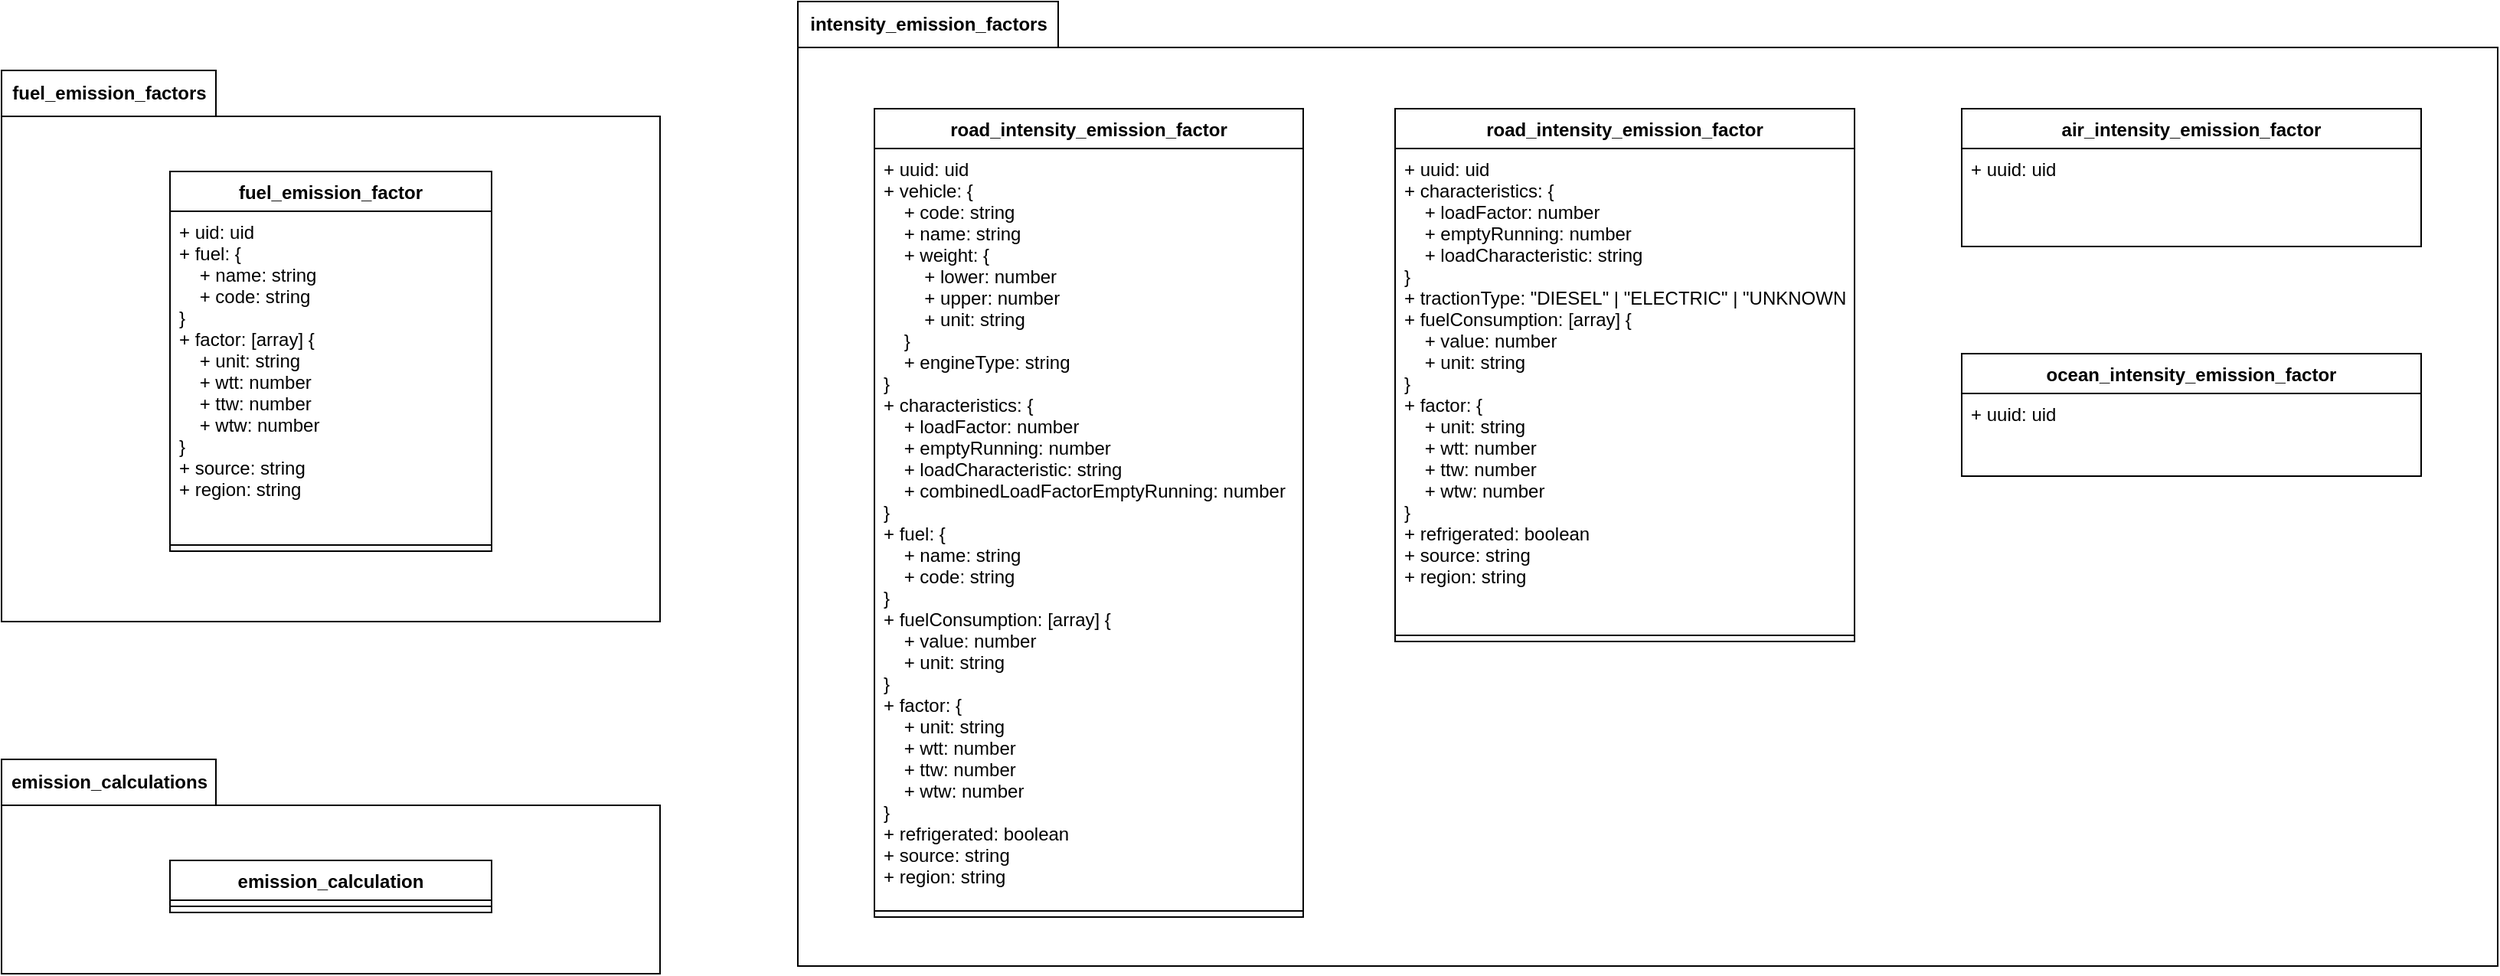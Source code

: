 <mxfile version="22.0.0" type="device">
  <diagram id="C5RBs43oDa-KdzZeNtuy" name="Page-1">
    <mxGraphModel dx="1430" dy="766" grid="1" gridSize="10" guides="1" tooltips="1" connect="1" arrows="1" fold="1" page="1" pageScale="1" pageWidth="1169" pageHeight="827" math="0" shadow="0">
      <root>
        <mxCell id="WIyWlLk6GJQsqaUBKTNV-0" />
        <mxCell id="WIyWlLk6GJQsqaUBKTNV-1" parent="WIyWlLk6GJQsqaUBKTNV-0" />
        <mxCell id="uOMRUYrI1pACzMCdl_Fx-10" value="fuel_emission_factors" style="shape=folder;fontStyle=1;tabWidth=140;tabHeight=30;tabPosition=left;html=1;boundedLbl=1;labelInHeader=1;container=1;collapsible=0;recursiveResize=0;" parent="WIyWlLk6GJQsqaUBKTNV-1" vertex="1">
          <mxGeometry x="60" y="85" width="430" height="360" as="geometry" />
        </mxCell>
        <mxCell id="uOMRUYrI1pACzMCdl_Fx-6" value="fuel_emission_factor" style="swimlane;fontStyle=1;align=center;verticalAlign=top;childLayout=stackLayout;horizontal=1;startSize=26;horizontalStack=0;resizeParent=1;resizeParentMax=0;resizeLast=0;collapsible=1;marginBottom=0;" parent="uOMRUYrI1pACzMCdl_Fx-10" vertex="1">
          <mxGeometry x="110" y="66" width="210" height="248" as="geometry" />
        </mxCell>
        <mxCell id="uOMRUYrI1pACzMCdl_Fx-7" value="+ uid: uid&#xa;+ fuel: {&#xa;    + name: string&#xa;    + code: string&#xa;}&#xa;+ factor: [array] {    &#xa;    + unit: string&#xa;    + wtt: number&#xa;    + ttw: number&#xa;    + wtw: number&#xa;}&#xa;+ source: string&#xa;+ region: string" style="text;strokeColor=none;fillColor=none;align=left;verticalAlign=top;spacingLeft=4;spacingRight=4;overflow=hidden;rotatable=0;points=[[0,0.5],[1,0.5]];portConstraint=eastwest;" parent="uOMRUYrI1pACzMCdl_Fx-6" vertex="1">
          <mxGeometry y="26" width="210" height="214" as="geometry" />
        </mxCell>
        <mxCell id="uOMRUYrI1pACzMCdl_Fx-8" value="" style="line;strokeWidth=1;fillColor=none;align=left;verticalAlign=middle;spacingTop=-1;spacingLeft=3;spacingRight=3;rotatable=0;labelPosition=right;points=[];portConstraint=eastwest;strokeColor=inherit;" parent="uOMRUYrI1pACzMCdl_Fx-6" vertex="1">
          <mxGeometry y="240" width="210" height="8" as="geometry" />
        </mxCell>
        <mxCell id="T5xu_mNyABZ1caYWuq8b-0" value="intensity_emission_factors" style="shape=folder;fontStyle=1;tabWidth=170;tabHeight=30;tabPosition=left;html=1;boundedLbl=1;labelInHeader=1;container=1;collapsible=0;recursiveResize=0;" parent="WIyWlLk6GJQsqaUBKTNV-1" vertex="1">
          <mxGeometry x="580" y="40" width="1110" height="630" as="geometry" />
        </mxCell>
        <mxCell id="T5xu_mNyABZ1caYWuq8b-2" value="road_intensity_emission_factor" style="swimlane;fontStyle=1;align=center;verticalAlign=top;childLayout=stackLayout;horizontal=1;startSize=26;horizontalStack=0;resizeParent=1;resizeParentMax=0;resizeLast=0;collapsible=1;marginBottom=0;" parent="T5xu_mNyABZ1caYWuq8b-0" vertex="1">
          <mxGeometry x="50" y="70" width="280" height="528" as="geometry" />
        </mxCell>
        <mxCell id="T5xu_mNyABZ1caYWuq8b-3" value="+ uuid: uid&#xa;+ vehicle: {&#xa;    + code: string&#xa;    + name: string&#xa;    + weight: {&#xa;        + lower: number&#xa;        + upper: number&#xa;        + unit: string&#xa;    }&#xa;    + engineType: string&#xa;}&#xa;+ characteristics: {&#xa;    + loadFactor: number&#xa;    + emptyRunning: number&#xa;    + loadCharacteristic: string&#xa;    + combinedLoadFactorEmptyRunning: number&#xa;}&#xa;+ fuel: {&#xa;    + name: string&#xa;    + code: string&#xa;}&#xa;+ fuelConsumption: [array] {&#xa;    + value: number&#xa;    + unit: string&#xa;}&#xa;+ factor: {    &#xa;    + unit: string&#xa;    + wtt: number&#xa;    + ttw: number&#xa;    + wtw: number&#xa;}&#xa;+ refrigerated: boolean&#xa;+ source: string&#xa;+ region: string" style="text;strokeColor=none;fillColor=none;align=left;verticalAlign=top;spacingLeft=4;spacingRight=4;overflow=hidden;rotatable=0;points=[[0,0.5],[1,0.5]];portConstraint=eastwest;" parent="T5xu_mNyABZ1caYWuq8b-2" vertex="1">
          <mxGeometry y="26" width="280" height="494" as="geometry" />
        </mxCell>
        <mxCell id="T5xu_mNyABZ1caYWuq8b-4" value="" style="line;strokeWidth=1;fillColor=none;align=left;verticalAlign=middle;spacingTop=-1;spacingLeft=3;spacingRight=3;rotatable=0;labelPosition=right;points=[];portConstraint=eastwest;strokeColor=inherit;" parent="T5xu_mNyABZ1caYWuq8b-2" vertex="1">
          <mxGeometry y="520" width="280" height="8" as="geometry" />
        </mxCell>
        <mxCell id="iIZGQE1eXdnAT5LhILZ0-0" value="road_intensity_emission_factor" style="swimlane;fontStyle=1;align=center;verticalAlign=top;childLayout=stackLayout;horizontal=1;startSize=26;horizontalStack=0;resizeParent=1;resizeParentMax=0;resizeLast=0;collapsible=1;marginBottom=0;" vertex="1" parent="T5xu_mNyABZ1caYWuq8b-0">
          <mxGeometry x="390" y="70" width="300" height="348" as="geometry">
            <mxRectangle x="470" y="48.5" width="220" height="30" as="alternateBounds" />
          </mxGeometry>
        </mxCell>
        <mxCell id="iIZGQE1eXdnAT5LhILZ0-1" value="+ uuid: uid&#xa;+ characteristics: {&#xa;    + loadFactor: number&#xa;    + emptyRunning: number&#xa;    + loadCharacteristic: string&#xa;}&#xa;+ tractionType: &quot;DIESEL&quot; | &quot;ELECTRIC&quot; | &quot;UNKNOWN&quot;&#xa;+ fuelConsumption: [array] {&#xa;    + value: number&#xa;    + unit: string&#xa;}&#xa;+ factor: {    &#xa;    + unit: string&#xa;    + wtt: number&#xa;    + ttw: number&#xa;    + wtw: number&#xa;}&#xa;+ refrigerated: boolean&#xa;+ source: string&#xa;+ region: string" style="text;strokeColor=none;fillColor=none;align=left;verticalAlign=top;spacingLeft=4;spacingRight=4;overflow=hidden;rotatable=0;points=[[0,0.5],[1,0.5]];portConstraint=eastwest;" vertex="1" parent="iIZGQE1eXdnAT5LhILZ0-0">
          <mxGeometry y="26" width="300" height="314" as="geometry" />
        </mxCell>
        <mxCell id="iIZGQE1eXdnAT5LhILZ0-2" value="" style="line;strokeWidth=1;fillColor=none;align=left;verticalAlign=middle;spacingTop=-1;spacingLeft=3;spacingRight=3;rotatable=0;labelPosition=right;points=[];portConstraint=eastwest;strokeColor=inherit;" vertex="1" parent="iIZGQE1eXdnAT5LhILZ0-0">
          <mxGeometry y="340" width="300" height="8" as="geometry" />
        </mxCell>
        <mxCell id="iIZGQE1eXdnAT5LhILZ0-4" value="air_intensity_emission_factor" style="swimlane;fontStyle=1;align=center;verticalAlign=top;childLayout=stackLayout;horizontal=1;startSize=26;horizontalStack=0;resizeParent=1;resizeParentMax=0;resizeLast=0;collapsible=1;marginBottom=0;" vertex="1" parent="T5xu_mNyABZ1caYWuq8b-0">
          <mxGeometry x="760" y="70" width="300" height="90" as="geometry">
            <mxRectangle x="470" y="48.5" width="220" height="30" as="alternateBounds" />
          </mxGeometry>
        </mxCell>
        <mxCell id="iIZGQE1eXdnAT5LhILZ0-5" value="+ uuid: uid" style="text;strokeColor=none;fillColor=none;align=left;verticalAlign=top;spacingLeft=4;spacingRight=4;overflow=hidden;rotatable=0;points=[[0,0.5],[1,0.5]];portConstraint=eastwest;" vertex="1" parent="iIZGQE1eXdnAT5LhILZ0-4">
          <mxGeometry y="26" width="300" height="64" as="geometry" />
        </mxCell>
        <mxCell id="iIZGQE1eXdnAT5LhILZ0-7" value="ocean_intensity_emission_factor" style="swimlane;fontStyle=1;align=center;verticalAlign=top;childLayout=stackLayout;horizontal=1;startSize=26;horizontalStack=0;resizeParent=1;resizeParentMax=0;resizeLast=0;collapsible=1;marginBottom=0;" vertex="1" parent="T5xu_mNyABZ1caYWuq8b-0">
          <mxGeometry x="760" y="230" width="300" height="80" as="geometry">
            <mxRectangle x="470" y="48.5" width="220" height="30" as="alternateBounds" />
          </mxGeometry>
        </mxCell>
        <mxCell id="iIZGQE1eXdnAT5LhILZ0-8" value="+ uuid: uid" style="text;strokeColor=none;fillColor=none;align=left;verticalAlign=top;spacingLeft=4;spacingRight=4;overflow=hidden;rotatable=0;points=[[0,0.5],[1,0.5]];portConstraint=eastwest;" vertex="1" parent="iIZGQE1eXdnAT5LhILZ0-7">
          <mxGeometry y="26" width="300" height="54" as="geometry" />
        </mxCell>
        <mxCell id="T5xu_mNyABZ1caYWuq8b-16" value="emission_calculations" style="shape=folder;fontStyle=1;tabWidth=140;tabHeight=30;tabPosition=left;html=1;boundedLbl=1;labelInHeader=1;container=1;collapsible=0;recursiveResize=0;" parent="WIyWlLk6GJQsqaUBKTNV-1" vertex="1">
          <mxGeometry x="60" y="535" width="430" height="140" as="geometry" />
        </mxCell>
        <mxCell id="T5xu_mNyABZ1caYWuq8b-17" value="emission_calculation" style="swimlane;fontStyle=1;align=center;verticalAlign=top;childLayout=stackLayout;horizontal=1;startSize=26;horizontalStack=0;resizeParent=1;resizeParentMax=0;resizeLast=0;collapsible=1;marginBottom=0;" parent="T5xu_mNyABZ1caYWuq8b-16" vertex="1">
          <mxGeometry x="110" y="66" width="210" height="34" as="geometry" />
        </mxCell>
        <mxCell id="T5xu_mNyABZ1caYWuq8b-19" value="" style="line;strokeWidth=1;fillColor=none;align=left;verticalAlign=middle;spacingTop=-1;spacingLeft=3;spacingRight=3;rotatable=0;labelPosition=right;points=[];portConstraint=eastwest;strokeColor=inherit;" parent="T5xu_mNyABZ1caYWuq8b-17" vertex="1">
          <mxGeometry y="26" width="210" height="8" as="geometry" />
        </mxCell>
      </root>
    </mxGraphModel>
  </diagram>
</mxfile>
